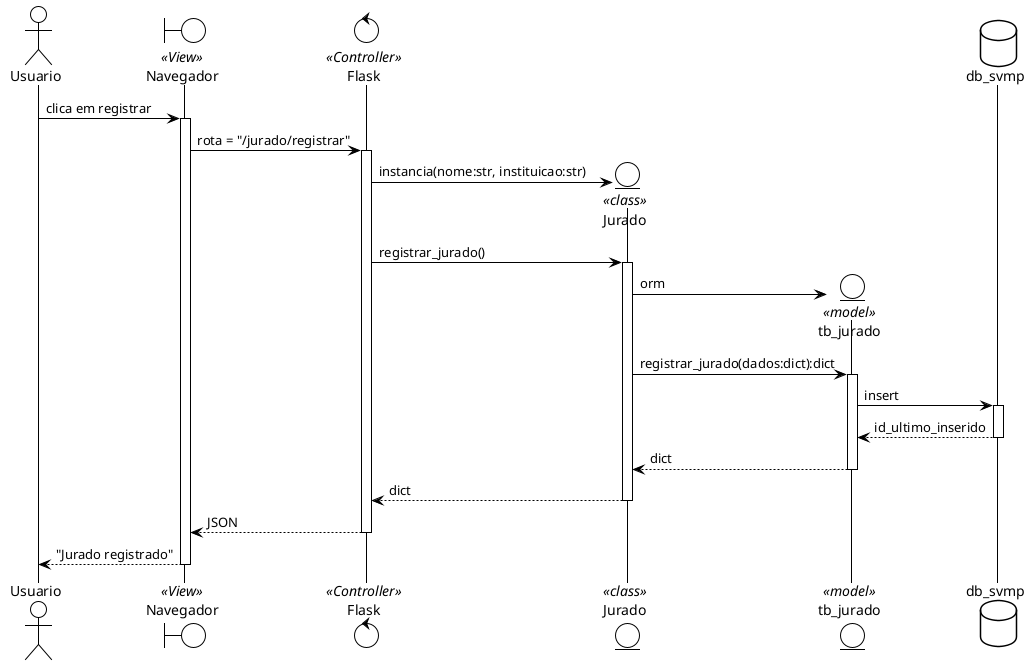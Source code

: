 @startuml
!theme plain
actor Usuario as j
boundary Navegador as br <<View>>
control Flask as fl <<Controller>>
entity Jurado as mj <<class>>
entity tb_jurado as tj <<model>>
database db_svmp as tb

j -> br : clica em registrar
activate br
br -> fl : rota = "/jurado/registrar"
activate fl
fl -> mj ** : instancia(nome:str, instituicao:str)
fl -> mj : registrar_jurado()
activate mj
mj -> tj ** : orm
mj -> tj : registrar_jurado(dados:dict):dict
activate tj
tj -> tb : insert
activate tb
return id_ultimo_inserido
return dict
return dict
return JSON
return "Jurado registrado"
@enduml